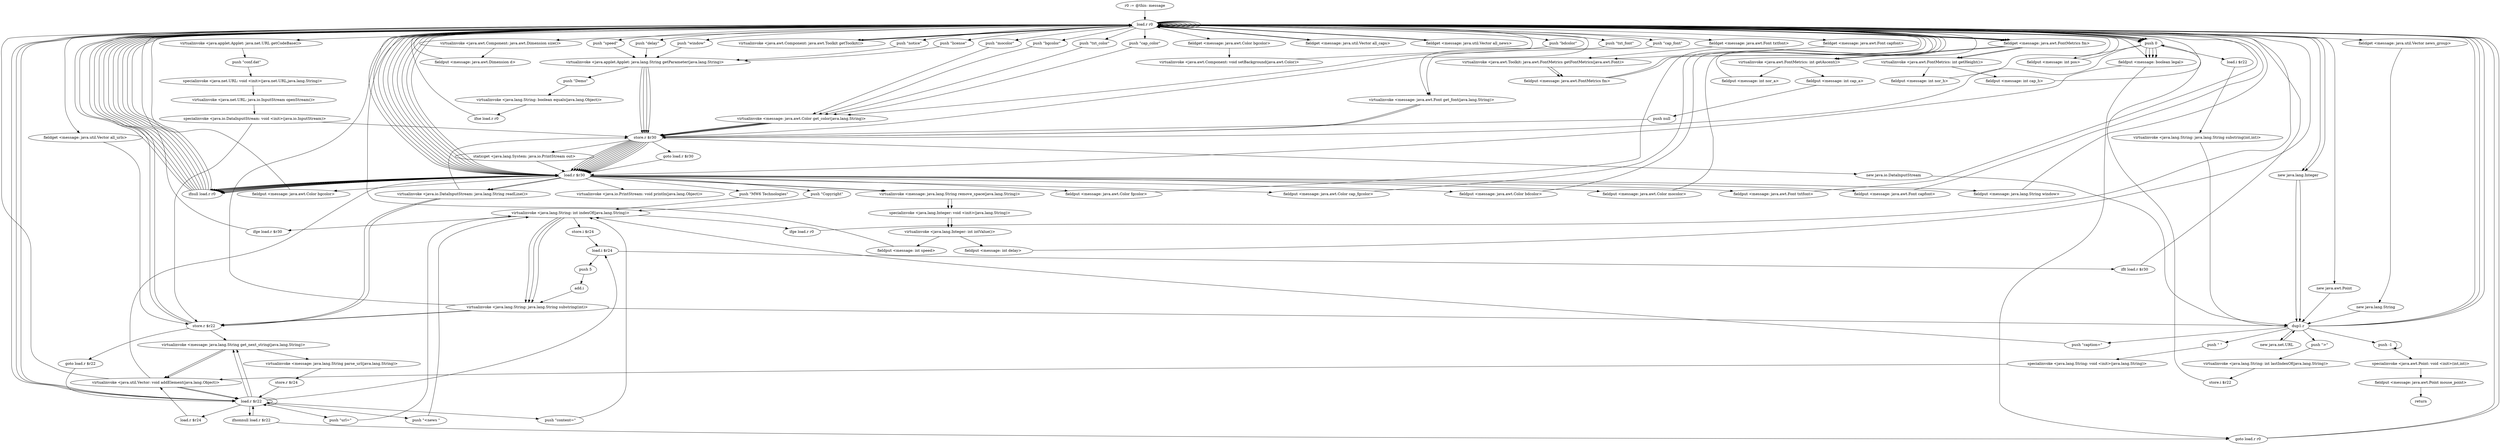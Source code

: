 digraph "" {
    "r0 := @this: message"
    "load.r r0"
    "r0 := @this: message"->"load.r r0";
    "push 0"
    "load.r r0"->"push 0";
    "fieldput <message: int pos>"
    "push 0"->"fieldput <message: int pos>";
    "fieldput <message: int pos>"->"load.r r0";
    "load.r r0"->"load.r r0";
    "virtualinvoke <java.awt.Component: java.awt.Dimension size()>"
    "load.r r0"->"virtualinvoke <java.awt.Component: java.awt.Dimension size()>";
    "fieldput <message: java.awt.Dimension d>"
    "virtualinvoke <java.awt.Component: java.awt.Dimension size()>"->"fieldput <message: java.awt.Dimension d>";
    "fieldput <message: java.awt.Dimension d>"->"load.r r0";
    "push \"notice\""
    "load.r r0"->"push \"notice\"";
    "virtualinvoke <java.applet.Applet: java.lang.String getParameter(java.lang.String)>"
    "push \"notice\""->"virtualinvoke <java.applet.Applet: java.lang.String getParameter(java.lang.String)>";
    "store.r $r30"
    "virtualinvoke <java.applet.Applet: java.lang.String getParameter(java.lang.String)>"->"store.r $r30";
    "load.r $r30"
    "store.r $r30"->"load.r $r30";
    "push \"MW6 Technologies\""
    "load.r $r30"->"push \"MW6 Technologies\"";
    "virtualinvoke <java.lang.String: int indexOf(java.lang.String)>"
    "push \"MW6 Technologies\""->"virtualinvoke <java.lang.String: int indexOf(java.lang.String)>";
    "ifge load.r $r30"
    "virtualinvoke <java.lang.String: int indexOf(java.lang.String)>"->"ifge load.r $r30";
    "ifge load.r $r30"->"load.r r0";
    "load.r r0"->"push 0";
    "fieldput <message: boolean legal>"
    "push 0"->"fieldput <message: boolean legal>";
    "fieldput <message: boolean legal>"->"load.r $r30";
    "push \"Copyright\""
    "load.r $r30"->"push \"Copyright\"";
    "push \"Copyright\""->"virtualinvoke <java.lang.String: int indexOf(java.lang.String)>";
    "ifge load.r r0"
    "virtualinvoke <java.lang.String: int indexOf(java.lang.String)>"->"ifge load.r r0";
    "ifge load.r r0"->"load.r r0";
    "load.r r0"->"push 0";
    "push 0"->"fieldput <message: boolean legal>";
    "fieldput <message: boolean legal>"->"load.r r0";
    "push \"license\""
    "load.r r0"->"push \"license\"";
    "push \"license\""->"virtualinvoke <java.applet.Applet: java.lang.String getParameter(java.lang.String)>";
    "push \"Demo\""
    "virtualinvoke <java.applet.Applet: java.lang.String getParameter(java.lang.String)>"->"push \"Demo\"";
    "virtualinvoke <java.lang.String: boolean equals(java.lang.Object)>"
    "push \"Demo\""->"virtualinvoke <java.lang.String: boolean equals(java.lang.Object)>";
    "ifne load.r r0"
    "virtualinvoke <java.lang.String: boolean equals(java.lang.Object)>"->"ifne load.r r0";
    "ifne load.r r0"->"load.r r0";
    "load.r r0"->"push 0";
    "push 0"->"fieldput <message: boolean legal>";
    "goto load.r r0"
    "fieldput <message: boolean legal>"->"goto load.r r0";
    "goto load.r r0"->"load.r r0";
    "push \"bgcolor\""
    "load.r r0"->"push \"bgcolor\"";
    "virtualinvoke <message: java.awt.Color get_color(java.lang.String)>"
    "push \"bgcolor\""->"virtualinvoke <message: java.awt.Color get_color(java.lang.String)>";
    "virtualinvoke <message: java.awt.Color get_color(java.lang.String)>"->"store.r $r30";
    "store.r $r30"->"load.r $r30";
    "ifnull load.r r0"
    "load.r $r30"->"ifnull load.r r0";
    "ifnull load.r r0"->"load.r r0";
    "load.r r0"->"load.r $r30";
    "fieldput <message: java.awt.Color bgcolor>"
    "load.r $r30"->"fieldput <message: java.awt.Color bgcolor>";
    "fieldput <message: java.awt.Color bgcolor>"->"load.r r0";
    "push \"txt_color\""
    "load.r r0"->"push \"txt_color\"";
    "push \"txt_color\""->"virtualinvoke <message: java.awt.Color get_color(java.lang.String)>";
    "virtualinvoke <message: java.awt.Color get_color(java.lang.String)>"->"store.r $r30";
    "store.r $r30"->"load.r $r30";
    "load.r $r30"->"ifnull load.r r0";
    "ifnull load.r r0"->"load.r r0";
    "load.r r0"->"load.r $r30";
    "fieldput <message: java.awt.Color fgcolor>"
    "load.r $r30"->"fieldput <message: java.awt.Color fgcolor>";
    "fieldput <message: java.awt.Color fgcolor>"->"load.r r0";
    "push \"cap_color\""
    "load.r r0"->"push \"cap_color\"";
    "push \"cap_color\""->"virtualinvoke <message: java.awt.Color get_color(java.lang.String)>";
    "virtualinvoke <message: java.awt.Color get_color(java.lang.String)>"->"store.r $r30";
    "store.r $r30"->"load.r $r30";
    "load.r $r30"->"ifnull load.r r0";
    "ifnull load.r r0"->"load.r r0";
    "load.r r0"->"load.r $r30";
    "fieldput <message: java.awt.Color cap_fgcolor>"
    "load.r $r30"->"fieldput <message: java.awt.Color cap_fgcolor>";
    "fieldput <message: java.awt.Color cap_fgcolor>"->"load.r r0";
    "push \"bdcolor\""
    "load.r r0"->"push \"bdcolor\"";
    "push \"bdcolor\""->"virtualinvoke <message: java.awt.Color get_color(java.lang.String)>";
    "virtualinvoke <message: java.awt.Color get_color(java.lang.String)>"->"store.r $r30";
    "store.r $r30"->"load.r $r30";
    "load.r $r30"->"ifnull load.r r0";
    "ifnull load.r r0"->"load.r r0";
    "load.r r0"->"load.r $r30";
    "fieldput <message: java.awt.Color bdcolor>"
    "load.r $r30"->"fieldput <message: java.awt.Color bdcolor>";
    "fieldput <message: java.awt.Color bdcolor>"->"load.r r0";
    "push \"mocolor\""
    "load.r r0"->"push \"mocolor\"";
    "push \"mocolor\""->"virtualinvoke <message: java.awt.Color get_color(java.lang.String)>";
    "virtualinvoke <message: java.awt.Color get_color(java.lang.String)>"->"store.r $r30";
    "store.r $r30"->"load.r $r30";
    "load.r $r30"->"ifnull load.r r0";
    "ifnull load.r r0"->"load.r r0";
    "load.r r0"->"load.r $r30";
    "fieldput <message: java.awt.Color mocolor>"
    "load.r $r30"->"fieldput <message: java.awt.Color mocolor>";
    "fieldput <message: java.awt.Color mocolor>"->"load.r r0";
    "push \"txt_font\""
    "load.r r0"->"push \"txt_font\"";
    "virtualinvoke <message: java.awt.Font get_font(java.lang.String)>"
    "push \"txt_font\""->"virtualinvoke <message: java.awt.Font get_font(java.lang.String)>";
    "virtualinvoke <message: java.awt.Font get_font(java.lang.String)>"->"store.r $r30";
    "store.r $r30"->"load.r $r30";
    "load.r $r30"->"ifnull load.r r0";
    "ifnull load.r r0"->"load.r r0";
    "load.r r0"->"load.r $r30";
    "fieldput <message: java.awt.Font txtfont>"
    "load.r $r30"->"fieldput <message: java.awt.Font txtfont>";
    "fieldput <message: java.awt.Font txtfont>"->"load.r r0";
    "push \"cap_font\""
    "load.r r0"->"push \"cap_font\"";
    "push \"cap_font\""->"virtualinvoke <message: java.awt.Font get_font(java.lang.String)>";
    "virtualinvoke <message: java.awt.Font get_font(java.lang.String)>"->"store.r $r30";
    "store.r $r30"->"load.r $r30";
    "load.r $r30"->"ifnull load.r r0";
    "ifnull load.r r0"->"load.r r0";
    "load.r r0"->"load.r $r30";
    "fieldput <message: java.awt.Font capfont>"
    "load.r $r30"->"fieldput <message: java.awt.Font capfont>";
    "fieldput <message: java.awt.Font capfont>"->"load.r r0";
    "push \"speed\""
    "load.r r0"->"push \"speed\"";
    "push \"speed\""->"virtualinvoke <java.applet.Applet: java.lang.String getParameter(java.lang.String)>";
    "virtualinvoke <java.applet.Applet: java.lang.String getParameter(java.lang.String)>"->"store.r $r30";
    "store.r $r30"->"load.r $r30";
    "load.r $r30"->"ifnull load.r r0";
    "ifnull load.r r0"->"load.r r0";
    "new java.lang.Integer"
    "load.r r0"->"new java.lang.Integer";
    "dup1.r"
    "new java.lang.Integer"->"dup1.r";
    "dup1.r"->"load.r r0";
    "load.r r0"->"load.r $r30";
    "virtualinvoke <message: java.lang.String remove_space(java.lang.String)>"
    "load.r $r30"->"virtualinvoke <message: java.lang.String remove_space(java.lang.String)>";
    "specialinvoke <java.lang.Integer: void <init>(java.lang.String)>"
    "virtualinvoke <message: java.lang.String remove_space(java.lang.String)>"->"specialinvoke <java.lang.Integer: void <init>(java.lang.String)>";
    "virtualinvoke <java.lang.Integer: int intValue()>"
    "specialinvoke <java.lang.Integer: void <init>(java.lang.String)>"->"virtualinvoke <java.lang.Integer: int intValue()>";
    "fieldput <message: int speed>"
    "virtualinvoke <java.lang.Integer: int intValue()>"->"fieldput <message: int speed>";
    "fieldput <message: int speed>"->"load.r r0";
    "push \"delay\""
    "load.r r0"->"push \"delay\"";
    "push \"delay\""->"virtualinvoke <java.applet.Applet: java.lang.String getParameter(java.lang.String)>";
    "virtualinvoke <java.applet.Applet: java.lang.String getParameter(java.lang.String)>"->"store.r $r30";
    "store.r $r30"->"load.r $r30";
    "load.r $r30"->"ifnull load.r r0";
    "ifnull load.r r0"->"load.r r0";
    "load.r r0"->"new java.lang.Integer";
    "new java.lang.Integer"->"dup1.r";
    "dup1.r"->"load.r r0";
    "load.r r0"->"load.r $r30";
    "load.r $r30"->"virtualinvoke <message: java.lang.String remove_space(java.lang.String)>";
    "virtualinvoke <message: java.lang.String remove_space(java.lang.String)>"->"specialinvoke <java.lang.Integer: void <init>(java.lang.String)>";
    "specialinvoke <java.lang.Integer: void <init>(java.lang.String)>"->"virtualinvoke <java.lang.Integer: int intValue()>";
    "fieldput <message: int delay>"
    "virtualinvoke <java.lang.Integer: int intValue()>"->"fieldput <message: int delay>";
    "fieldput <message: int delay>"->"load.r r0";
    "push \"window\""
    "load.r r0"->"push \"window\"";
    "push \"window\""->"virtualinvoke <java.applet.Applet: java.lang.String getParameter(java.lang.String)>";
    "virtualinvoke <java.applet.Applet: java.lang.String getParameter(java.lang.String)>"->"store.r $r30";
    "store.r $r30"->"load.r $r30";
    "load.r $r30"->"ifnull load.r r0";
    "ifnull load.r r0"->"load.r r0";
    "load.r r0"->"load.r $r30";
    "fieldput <message: java.lang.String window>"
    "load.r $r30"->"fieldput <message: java.lang.String window>";
    "fieldput <message: java.lang.String window>"->"load.r r0";
    "load.r r0"->"load.r r0";
    "fieldget <message: java.awt.Color bgcolor>"
    "load.r r0"->"fieldget <message: java.awt.Color bgcolor>";
    "virtualinvoke <java.awt.Component: void setBackground(java.awt.Color)>"
    "fieldget <message: java.awt.Color bgcolor>"->"virtualinvoke <java.awt.Component: void setBackground(java.awt.Color)>";
    "virtualinvoke <java.awt.Component: void setBackground(java.awt.Color)>"->"load.r r0";
    "load.r r0"->"load.r r0";
    "virtualinvoke <java.awt.Component: java.awt.Toolkit getToolkit()>"
    "load.r r0"->"virtualinvoke <java.awt.Component: java.awt.Toolkit getToolkit()>";
    "virtualinvoke <java.awt.Component: java.awt.Toolkit getToolkit()>"->"load.r r0";
    "fieldget <message: java.awt.Font txtfont>"
    "load.r r0"->"fieldget <message: java.awt.Font txtfont>";
    "virtualinvoke <java.awt.Toolkit: java.awt.FontMetrics getFontMetrics(java.awt.Font)>"
    "fieldget <message: java.awt.Font txtfont>"->"virtualinvoke <java.awt.Toolkit: java.awt.FontMetrics getFontMetrics(java.awt.Font)>";
    "fieldput <message: java.awt.FontMetrics fm>"
    "virtualinvoke <java.awt.Toolkit: java.awt.FontMetrics getFontMetrics(java.awt.Font)>"->"fieldput <message: java.awt.FontMetrics fm>";
    "fieldput <message: java.awt.FontMetrics fm>"->"load.r r0";
    "load.r r0"->"load.r r0";
    "fieldget <message: java.awt.FontMetrics fm>"
    "load.r r0"->"fieldget <message: java.awt.FontMetrics fm>";
    "virtualinvoke <java.awt.FontMetrics: int getHeight()>"
    "fieldget <message: java.awt.FontMetrics fm>"->"virtualinvoke <java.awt.FontMetrics: int getHeight()>";
    "fieldput <message: int nor_h>"
    "virtualinvoke <java.awt.FontMetrics: int getHeight()>"->"fieldput <message: int nor_h>";
    "fieldput <message: int nor_h>"->"load.r r0";
    "load.r r0"->"load.r r0";
    "load.r r0"->"fieldget <message: java.awt.FontMetrics fm>";
    "virtualinvoke <java.awt.FontMetrics: int getAscent()>"
    "fieldget <message: java.awt.FontMetrics fm>"->"virtualinvoke <java.awt.FontMetrics: int getAscent()>";
    "fieldput <message: int nor_a>"
    "virtualinvoke <java.awt.FontMetrics: int getAscent()>"->"fieldput <message: int nor_a>";
    "fieldput <message: int nor_a>"->"load.r r0";
    "load.r r0"->"load.r r0";
    "load.r r0"->"virtualinvoke <java.awt.Component: java.awt.Toolkit getToolkit()>";
    "virtualinvoke <java.awt.Component: java.awt.Toolkit getToolkit()>"->"load.r r0";
    "fieldget <message: java.awt.Font capfont>"
    "load.r r0"->"fieldget <message: java.awt.Font capfont>";
    "fieldget <message: java.awt.Font capfont>"->"virtualinvoke <java.awt.Toolkit: java.awt.FontMetrics getFontMetrics(java.awt.Font)>";
    "virtualinvoke <java.awt.Toolkit: java.awt.FontMetrics getFontMetrics(java.awt.Font)>"->"fieldput <message: java.awt.FontMetrics fm>";
    "fieldput <message: java.awt.FontMetrics fm>"->"load.r r0";
    "load.r r0"->"load.r r0";
    "load.r r0"->"fieldget <message: java.awt.FontMetrics fm>";
    "fieldget <message: java.awt.FontMetrics fm>"->"virtualinvoke <java.awt.FontMetrics: int getHeight()>";
    "fieldput <message: int cap_h>"
    "virtualinvoke <java.awt.FontMetrics: int getHeight()>"->"fieldput <message: int cap_h>";
    "fieldput <message: int cap_h>"->"load.r r0";
    "load.r r0"->"load.r r0";
    "load.r r0"->"fieldget <message: java.awt.FontMetrics fm>";
    "fieldget <message: java.awt.FontMetrics fm>"->"virtualinvoke <java.awt.FontMetrics: int getAscent()>";
    "fieldput <message: int cap_a>"
    "virtualinvoke <java.awt.FontMetrics: int getAscent()>"->"fieldput <message: int cap_a>";
    "push null"
    "fieldput <message: int cap_a>"->"push null";
    "push null"->"store.r $r30";
    "new java.io.DataInputStream"
    "store.r $r30"->"new java.io.DataInputStream";
    "new java.io.DataInputStream"->"dup1.r";
    "new java.net.URL"
    "dup1.r"->"new java.net.URL";
    "new java.net.URL"->"dup1.r";
    "dup1.r"->"load.r r0";
    "virtualinvoke <java.applet.Applet: java.net.URL getCodeBase()>"
    "load.r r0"->"virtualinvoke <java.applet.Applet: java.net.URL getCodeBase()>";
    "push \"conf.dat\""
    "virtualinvoke <java.applet.Applet: java.net.URL getCodeBase()>"->"push \"conf.dat\"";
    "specialinvoke <java.net.URL: void <init>(java.net.URL,java.lang.String)>"
    "push \"conf.dat\""->"specialinvoke <java.net.URL: void <init>(java.net.URL,java.lang.String)>";
    "virtualinvoke <java.net.URL: java.io.InputStream openStream()>"
    "specialinvoke <java.net.URL: void <init>(java.net.URL,java.lang.String)>"->"virtualinvoke <java.net.URL: java.io.InputStream openStream()>";
    "specialinvoke <java.io.DataInputStream: void <init>(java.io.InputStream)>"
    "virtualinvoke <java.net.URL: java.io.InputStream openStream()>"->"specialinvoke <java.io.DataInputStream: void <init>(java.io.InputStream)>";
    "specialinvoke <java.io.DataInputStream: void <init>(java.io.InputStream)>"->"store.r $r30";
    "goto load.r $r30"
    "store.r $r30"->"goto load.r $r30";
    "goto load.r $r30"->"load.r $r30";
    "virtualinvoke <java.io.DataInputStream: java.lang.String readLine()>"
    "load.r $r30"->"virtualinvoke <java.io.DataInputStream: java.lang.String readLine()>";
    "store.r $r22"
    "virtualinvoke <java.io.DataInputStream: java.lang.String readLine()>"->"store.r $r22";
    "goto load.r $r22"
    "store.r $r22"->"goto load.r $r22";
    "load.r $r22"
    "goto load.r $r22"->"load.r $r22";
    "ifnonnull load.r $r22"
    "load.r $r22"->"ifnonnull load.r $r22";
    "ifnonnull load.r $r22"->"goto load.r r0";
    "goto load.r r0"->"load.r r0";
    "new java.awt.Point"
    "load.r r0"->"new java.awt.Point";
    "new java.awt.Point"->"dup1.r";
    "push -1"
    "dup1.r"->"push -1";
    "push -1"->"push -1";
    "specialinvoke <java.awt.Point: void <init>(int,int)>"
    "push -1"->"specialinvoke <java.awt.Point: void <init>(int,int)>";
    "fieldput <message: java.awt.Point mouse_point>"
    "specialinvoke <java.awt.Point: void <init>(int,int)>"->"fieldput <message: java.awt.Point mouse_point>";
    "return"
    "fieldput <message: java.awt.Point mouse_point>"->"return";
    "ifnonnull load.r $r22"->"load.r $r22";
    "push \"<news \""
    "load.r $r22"->"push \"<news \"";
    "push \"<news \""->"virtualinvoke <java.lang.String: int indexOf(java.lang.String)>";
    "store.i $r24"
    "virtualinvoke <java.lang.String: int indexOf(java.lang.String)>"->"store.i $r24";
    "load.i $r24"
    "store.i $r24"->"load.i $r24";
    "iflt load.r $r30"
    "load.i $r24"->"iflt load.r $r30";
    "iflt load.r $r30"->"load.r r0";
    "fieldget <message: java.util.Vector news_group>"
    "load.r r0"->"fieldget <message: java.util.Vector news_group>";
    "new java.lang.String"
    "fieldget <message: java.util.Vector news_group>"->"new java.lang.String";
    "new java.lang.String"->"dup1.r";
    "push \" \""
    "dup1.r"->"push \" \"";
    "specialinvoke <java.lang.String: void <init>(java.lang.String)>"
    "push \" \""->"specialinvoke <java.lang.String: void <init>(java.lang.String)>";
    "virtualinvoke <java.util.Vector: void addElement(java.lang.Object)>"
    "specialinvoke <java.lang.String: void <init>(java.lang.String)>"->"virtualinvoke <java.util.Vector: void addElement(java.lang.Object)>";
    "virtualinvoke <java.util.Vector: void addElement(java.lang.Object)>"->"load.r $r22";
    "load.r $r22"->"load.i $r24";
    "push 5"
    "load.i $r24"->"push 5";
    "add.i"
    "push 5"->"add.i";
    "virtualinvoke <java.lang.String: java.lang.String substring(int)>"
    "add.i"->"virtualinvoke <java.lang.String: java.lang.String substring(int)>";
    "virtualinvoke <java.lang.String: java.lang.String substring(int)>"->"dup1.r";
    "push \">\""
    "dup1.r"->"push \">\"";
    "virtualinvoke <java.lang.String: int lastIndexOf(java.lang.String)>"
    "push \">\""->"virtualinvoke <java.lang.String: int lastIndexOf(java.lang.String)>";
    "store.i $r22"
    "virtualinvoke <java.lang.String: int lastIndexOf(java.lang.String)>"->"store.i $r22";
    "store.i $r22"->"push 0";
    "load.i $r22"
    "push 0"->"load.i $r22";
    "virtualinvoke <java.lang.String: java.lang.String substring(int,int)>"
    "load.i $r22"->"virtualinvoke <java.lang.String: java.lang.String substring(int,int)>";
    "virtualinvoke <java.lang.String: java.lang.String substring(int,int)>"->"dup1.r";
    "push \"caption=\""
    "dup1.r"->"push \"caption=\"";
    "push \"caption=\""->"virtualinvoke <java.lang.String: int indexOf(java.lang.String)>";
    "virtualinvoke <java.lang.String: int indexOf(java.lang.String)>"->"virtualinvoke <java.lang.String: java.lang.String substring(int)>";
    "virtualinvoke <java.lang.String: java.lang.String substring(int)>"->"store.r $r22";
    "store.r $r22"->"load.r r0";
    "fieldget <message: java.util.Vector all_caps>"
    "load.r r0"->"fieldget <message: java.util.Vector all_caps>";
    "fieldget <message: java.util.Vector all_caps>"->"load.r r0";
    "load.r r0"->"load.r $r22";
    "virtualinvoke <message: java.lang.String get_next_string(java.lang.String)>"
    "load.r $r22"->"virtualinvoke <message: java.lang.String get_next_string(java.lang.String)>";
    "virtualinvoke <message: java.lang.String get_next_string(java.lang.String)>"->"virtualinvoke <java.util.Vector: void addElement(java.lang.Object)>";
    "virtualinvoke <java.util.Vector: void addElement(java.lang.Object)>"->"load.r $r22";
    "load.r $r22"->"load.r $r22";
    "push \"content=\""
    "load.r $r22"->"push \"content=\"";
    "push \"content=\""->"virtualinvoke <java.lang.String: int indexOf(java.lang.String)>";
    "virtualinvoke <java.lang.String: int indexOf(java.lang.String)>"->"virtualinvoke <java.lang.String: java.lang.String substring(int)>";
    "virtualinvoke <java.lang.String: java.lang.String substring(int)>"->"store.r $r22";
    "store.r $r22"->"load.r r0";
    "fieldget <message: java.util.Vector all_news>"
    "load.r r0"->"fieldget <message: java.util.Vector all_news>";
    "fieldget <message: java.util.Vector all_news>"->"load.r r0";
    "load.r r0"->"load.r $r22";
    "load.r $r22"->"virtualinvoke <message: java.lang.String get_next_string(java.lang.String)>";
    "virtualinvoke <message: java.lang.String get_next_string(java.lang.String)>"->"virtualinvoke <java.util.Vector: void addElement(java.lang.Object)>";
    "virtualinvoke <java.util.Vector: void addElement(java.lang.Object)>"->"load.r r0";
    "load.r r0"->"load.r r0";
    "load.r r0"->"load.r $r22";
    "load.r $r22"->"load.r $r22";
    "push \"url=\""
    "load.r $r22"->"push \"url=\"";
    "push \"url=\""->"virtualinvoke <java.lang.String: int indexOf(java.lang.String)>";
    "virtualinvoke <java.lang.String: int indexOf(java.lang.String)>"->"virtualinvoke <java.lang.String: java.lang.String substring(int)>";
    "virtualinvoke <java.lang.String: java.lang.String substring(int)>"->"load.r r0";
    "fieldget <message: java.util.Vector all_urls>"
    "load.r r0"->"fieldget <message: java.util.Vector all_urls>";
    "fieldget <message: java.util.Vector all_urls>"->"store.r $r22";
    "store.r $r22"->"virtualinvoke <message: java.lang.String get_next_string(java.lang.String)>";
    "virtualinvoke <message: java.lang.String parse_url(java.lang.String)>"
    "virtualinvoke <message: java.lang.String get_next_string(java.lang.String)>"->"virtualinvoke <message: java.lang.String parse_url(java.lang.String)>";
    "store.r $r24"
    "virtualinvoke <message: java.lang.String parse_url(java.lang.String)>"->"store.r $r24";
    "store.r $r24"->"load.r $r22";
    "load.r $r24"
    "load.r $r22"->"load.r $r24";
    "load.r $r24"->"virtualinvoke <java.util.Vector: void addElement(java.lang.Object)>";
    "virtualinvoke <java.util.Vector: void addElement(java.lang.Object)>"->"load.r $r30";
    "load.r $r30"->"virtualinvoke <java.io.DataInputStream: java.lang.String readLine()>";
    "virtualinvoke <java.io.DataInputStream: java.lang.String readLine()>"->"store.r $r22";
    "virtualinvoke <java.io.DataInputStream: java.lang.String readLine()>"->"store.r $r30";
    "staticget <java.lang.System: java.io.PrintStream out>"
    "store.r $r30"->"staticget <java.lang.System: java.io.PrintStream out>";
    "staticget <java.lang.System: java.io.PrintStream out>"->"load.r $r30";
    "virtualinvoke <java.io.PrintStream: void println(java.lang.Object)>"
    "load.r $r30"->"virtualinvoke <java.io.PrintStream: void println(java.lang.Object)>";
    "specialinvoke <java.io.DataInputStream: void <init>(java.io.InputStream)>"->"store.r $r22";
    "push 0"->"store.r $r30";
    "store.r $r30"->"load.r r0";
    "load.r r0"->"push 0";
    "push 0"->"fieldput <message: boolean legal>";
}
